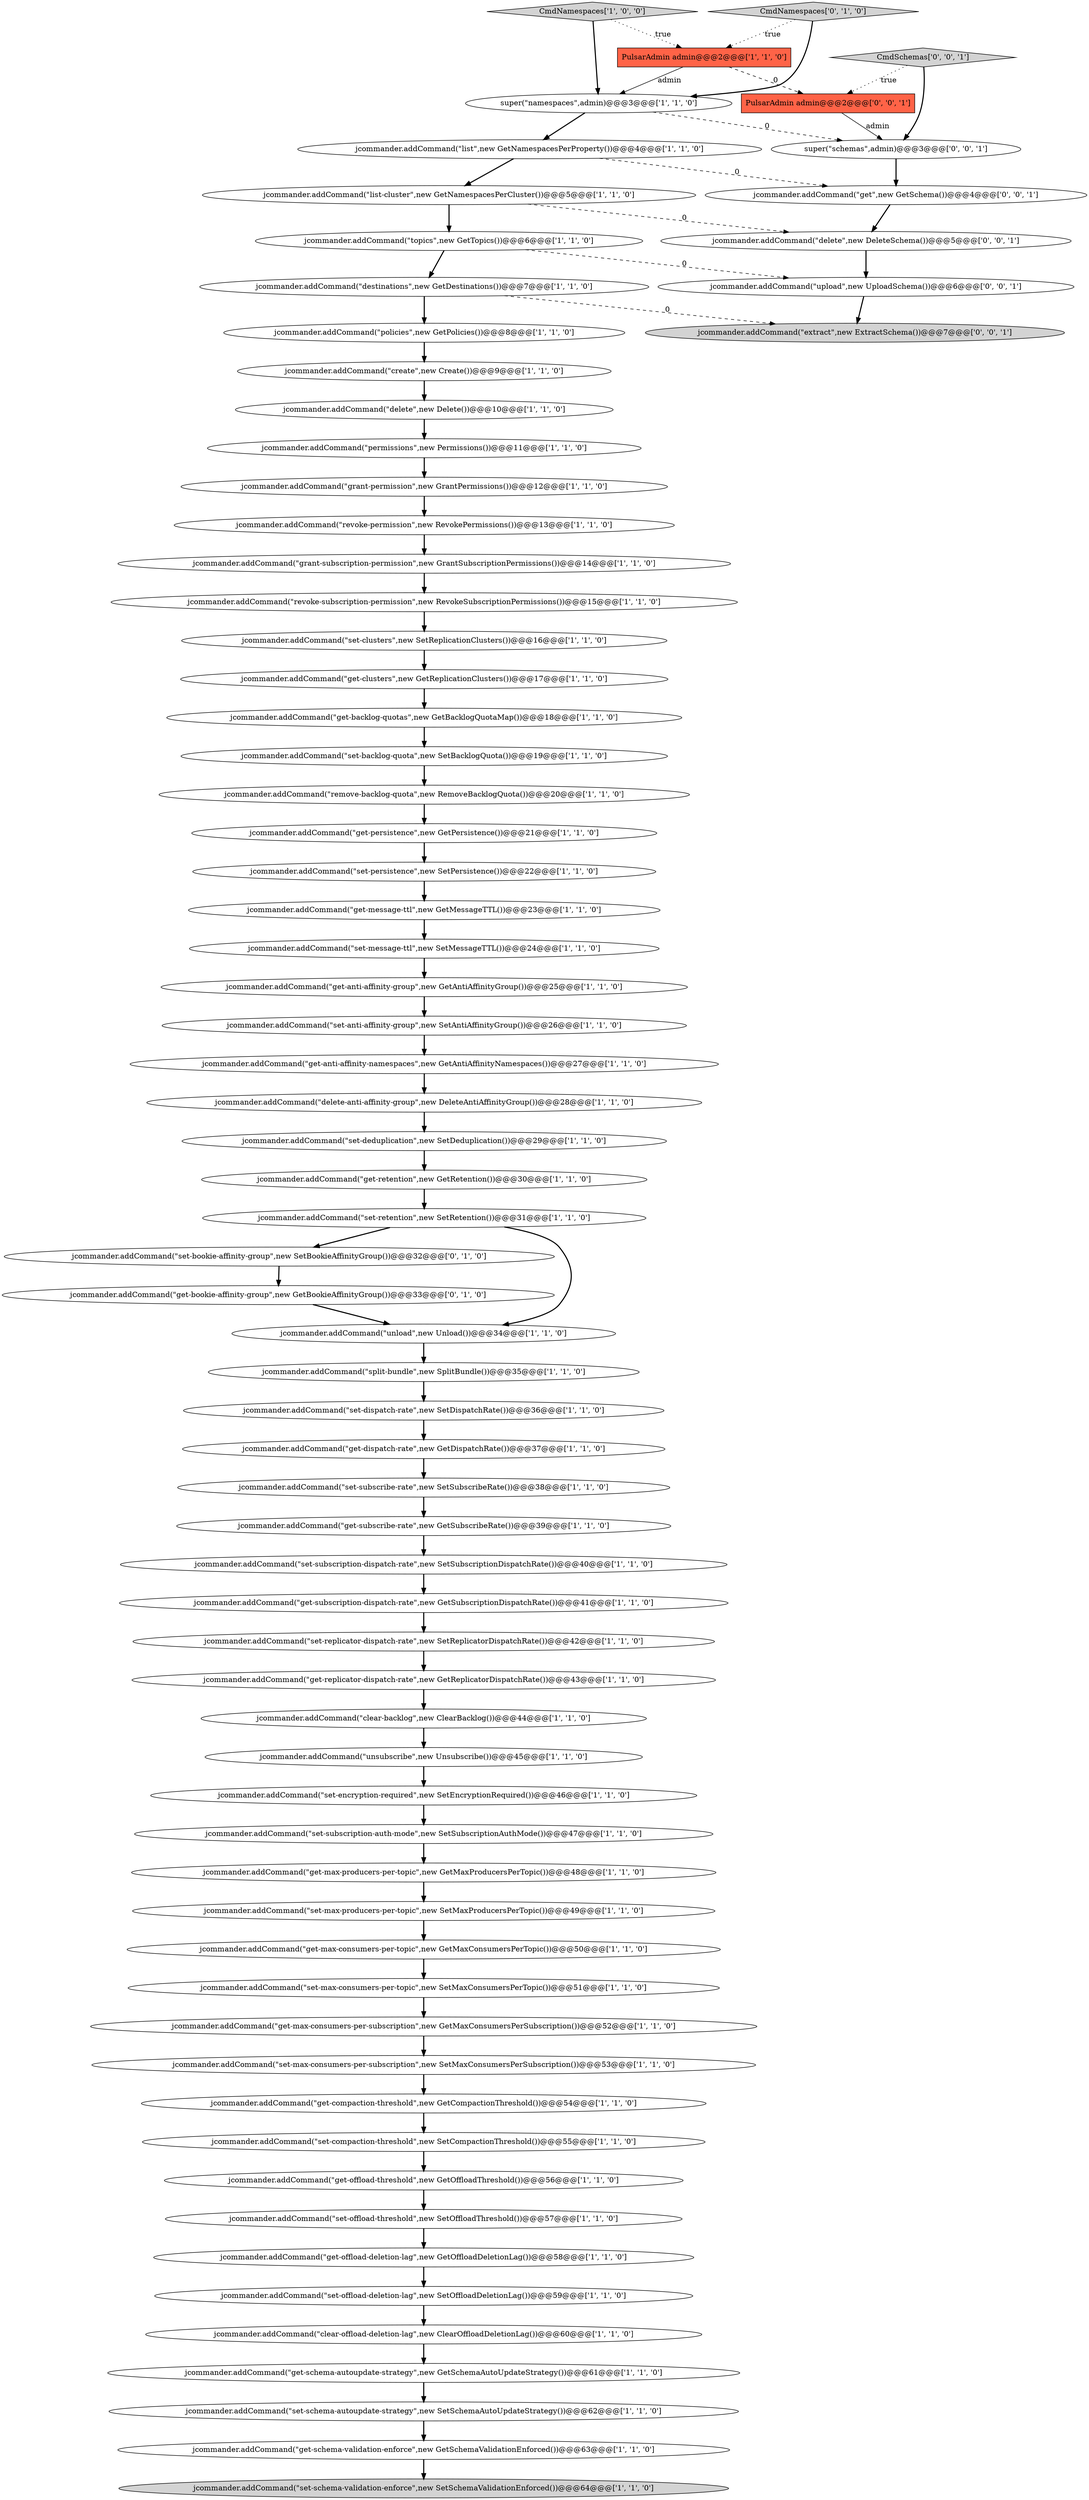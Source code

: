 digraph {
61 [style = filled, label = "jcommander.addCommand(\"permissions\",new Permissions())@@@11@@@['1', '1', '0']", fillcolor = white, shape = ellipse image = "AAA0AAABBB1BBB"];
1 [style = filled, label = "jcommander.addCommand(\"revoke-subscription-permission\",new RevokeSubscriptionPermissions())@@@15@@@['1', '1', '0']", fillcolor = white, shape = ellipse image = "AAA0AAABBB1BBB"];
46 [style = filled, label = "PulsarAdmin admin@@@2@@@['1', '1', '0']", fillcolor = tomato, shape = box image = "AAA0AAABBB1BBB"];
58 [style = filled, label = "jcommander.addCommand(\"set-subscribe-rate\",new SetSubscribeRate())@@@38@@@['1', '1', '0']", fillcolor = white, shape = ellipse image = "AAA0AAABBB1BBB"];
43 [style = filled, label = "jcommander.addCommand(\"get-dispatch-rate\",new GetDispatchRate())@@@37@@@['1', '1', '0']", fillcolor = white, shape = ellipse image = "AAA0AAABBB1BBB"];
57 [style = filled, label = "jcommander.addCommand(\"set-deduplication\",new SetDeduplication())@@@29@@@['1', '1', '0']", fillcolor = white, shape = ellipse image = "AAA0AAABBB1BBB"];
15 [style = filled, label = "jcommander.addCommand(\"get-retention\",new GetRetention())@@@30@@@['1', '1', '0']", fillcolor = white, shape = ellipse image = "AAA0AAABBB1BBB"];
45 [style = filled, label = "jcommander.addCommand(\"get-offload-deletion-lag\",new GetOffloadDeletionLag())@@@58@@@['1', '1', '0']", fillcolor = white, shape = ellipse image = "AAA0AAABBB1BBB"];
42 [style = filled, label = "jcommander.addCommand(\"set-replicator-dispatch-rate\",new SetReplicatorDispatchRate())@@@42@@@['1', '1', '0']", fillcolor = white, shape = ellipse image = "AAA0AAABBB1BBB"];
67 [style = filled, label = "jcommander.addCommand(\"upload\",new UploadSchema())@@@6@@@['0', '0', '1']", fillcolor = white, shape = ellipse image = "AAA0AAABBB3BBB"];
3 [style = filled, label = "jcommander.addCommand(\"set-subscription-dispatch-rate\",new SetSubscriptionDispatchRate())@@@40@@@['1', '1', '0']", fillcolor = white, shape = ellipse image = "AAA0AAABBB1BBB"];
60 [style = filled, label = "jcommander.addCommand(\"topics\",new GetTopics())@@@6@@@['1', '1', '0']", fillcolor = white, shape = ellipse image = "AAA0AAABBB1BBB"];
64 [style = filled, label = "jcommander.addCommand(\"set-bookie-affinity-group\",new SetBookieAffinityGroup())@@@32@@@['0', '1', '0']", fillcolor = white, shape = ellipse image = "AAA1AAABBB2BBB"];
12 [style = filled, label = "CmdNamespaces['1', '0', '0']", fillcolor = lightgray, shape = diamond image = "AAA0AAABBB1BBB"];
48 [style = filled, label = "jcommander.addCommand(\"set-max-consumers-per-subscription\",new SetMaxConsumersPerSubscription())@@@53@@@['1', '1', '0']", fillcolor = white, shape = ellipse image = "AAA0AAABBB1BBB"];
39 [style = filled, label = "jcommander.addCommand(\"set-dispatch-rate\",new SetDispatchRate())@@@36@@@['1', '1', '0']", fillcolor = white, shape = ellipse image = "AAA0AAABBB1BBB"];
11 [style = filled, label = "jcommander.addCommand(\"set-max-producers-per-topic\",new SetMaxProducersPerTopic())@@@49@@@['1', '1', '0']", fillcolor = white, shape = ellipse image = "AAA0AAABBB1BBB"];
9 [style = filled, label = "jcommander.addCommand(\"set-subscription-auth-mode\",new SetSubscriptionAuthMode())@@@47@@@['1', '1', '0']", fillcolor = white, shape = ellipse image = "AAA0AAABBB1BBB"];
65 [style = filled, label = "jcommander.addCommand(\"extract\",new ExtractSchema())@@@7@@@['0', '0', '1']", fillcolor = lightgray, shape = ellipse image = "AAA0AAABBB3BBB"];
22 [style = filled, label = "jcommander.addCommand(\"clear-backlog\",new ClearBacklog())@@@44@@@['1', '1', '0']", fillcolor = white, shape = ellipse image = "AAA0AAABBB1BBB"];
33 [style = filled, label = "super(\"namespaces\",admin)@@@3@@@['1', '1', '0']", fillcolor = white, shape = ellipse image = "AAA0AAABBB1BBB"];
34 [style = filled, label = "jcommander.addCommand(\"set-max-consumers-per-topic\",new SetMaxConsumersPerTopic())@@@51@@@['1', '1', '0']", fillcolor = white, shape = ellipse image = "AAA0AAABBB1BBB"];
47 [style = filled, label = "jcommander.addCommand(\"delete-anti-affinity-group\",new DeleteAntiAffinityGroup())@@@28@@@['1', '1', '0']", fillcolor = white, shape = ellipse image = "AAA0AAABBB1BBB"];
54 [style = filled, label = "jcommander.addCommand(\"set-message-ttl\",new SetMessageTTL())@@@24@@@['1', '1', '0']", fillcolor = white, shape = ellipse image = "AAA0AAABBB1BBB"];
63 [style = filled, label = "jcommander.addCommand(\"get-bookie-affinity-group\",new GetBookieAffinityGroup())@@@33@@@['0', '1', '0']", fillcolor = white, shape = ellipse image = "AAA1AAABBB2BBB"];
4 [style = filled, label = "jcommander.addCommand(\"get-max-producers-per-topic\",new GetMaxProducersPerTopic())@@@48@@@['1', '1', '0']", fillcolor = white, shape = ellipse image = "AAA0AAABBB1BBB"];
19 [style = filled, label = "jcommander.addCommand(\"set-schema-validation-enforce\",new SetSchemaValidationEnforced())@@@64@@@['1', '1', '0']", fillcolor = lightgray, shape = ellipse image = "AAA0AAABBB1BBB"];
0 [style = filled, label = "jcommander.addCommand(\"create\",new Create())@@@9@@@['1', '1', '0']", fillcolor = white, shape = ellipse image = "AAA0AAABBB1BBB"];
13 [style = filled, label = "jcommander.addCommand(\"get-schema-validation-enforce\",new GetSchemaValidationEnforced())@@@63@@@['1', '1', '0']", fillcolor = white, shape = ellipse image = "AAA0AAABBB1BBB"];
21 [style = filled, label = "jcommander.addCommand(\"get-anti-affinity-group\",new GetAntiAffinityGroup())@@@25@@@['1', '1', '0']", fillcolor = white, shape = ellipse image = "AAA0AAABBB1BBB"];
49 [style = filled, label = "jcommander.addCommand(\"revoke-permission\",new RevokePermissions())@@@13@@@['1', '1', '0']", fillcolor = white, shape = ellipse image = "AAA0AAABBB1BBB"];
70 [style = filled, label = "super(\"schemas\",admin)@@@3@@@['0', '0', '1']", fillcolor = white, shape = ellipse image = "AAA0AAABBB3BBB"];
28 [style = filled, label = "jcommander.addCommand(\"list-cluster\",new GetNamespacesPerCluster())@@@5@@@['1', '1', '0']", fillcolor = white, shape = ellipse image = "AAA0AAABBB1BBB"];
5 [style = filled, label = "jcommander.addCommand(\"get-max-consumers-per-subscription\",new GetMaxConsumersPerSubscription())@@@52@@@['1', '1', '0']", fillcolor = white, shape = ellipse image = "AAA0AAABBB1BBB"];
7 [style = filled, label = "jcommander.addCommand(\"delete\",new Delete())@@@10@@@['1', '1', '0']", fillcolor = white, shape = ellipse image = "AAA0AAABBB1BBB"];
56 [style = filled, label = "jcommander.addCommand(\"get-subscription-dispatch-rate\",new GetSubscriptionDispatchRate())@@@41@@@['1', '1', '0']", fillcolor = white, shape = ellipse image = "AAA0AAABBB1BBB"];
36 [style = filled, label = "jcommander.addCommand(\"get-subscribe-rate\",new GetSubscribeRate())@@@39@@@['1', '1', '0']", fillcolor = white, shape = ellipse image = "AAA0AAABBB1BBB"];
16 [style = filled, label = "jcommander.addCommand(\"set-offload-deletion-lag\",new SetOffloadDeletionLag())@@@59@@@['1', '1', '0']", fillcolor = white, shape = ellipse image = "AAA0AAABBB1BBB"];
37 [style = filled, label = "jcommander.addCommand(\"unload\",new Unload())@@@34@@@['1', '1', '0']", fillcolor = white, shape = ellipse image = "AAA0AAABBB1BBB"];
10 [style = filled, label = "jcommander.addCommand(\"get-persistence\",new GetPersistence())@@@21@@@['1', '1', '0']", fillcolor = white, shape = ellipse image = "AAA0AAABBB1BBB"];
62 [style = filled, label = "CmdNamespaces['0', '1', '0']", fillcolor = lightgray, shape = diamond image = "AAA0AAABBB2BBB"];
68 [style = filled, label = "jcommander.addCommand(\"delete\",new DeleteSchema())@@@5@@@['0', '0', '1']", fillcolor = white, shape = ellipse image = "AAA0AAABBB3BBB"];
18 [style = filled, label = "jcommander.addCommand(\"split-bundle\",new SplitBundle())@@@35@@@['1', '1', '0']", fillcolor = white, shape = ellipse image = "AAA0AAABBB1BBB"];
44 [style = filled, label = "jcommander.addCommand(\"unsubscribe\",new Unsubscribe())@@@45@@@['1', '1', '0']", fillcolor = white, shape = ellipse image = "AAA0AAABBB1BBB"];
53 [style = filled, label = "jcommander.addCommand(\"get-max-consumers-per-topic\",new GetMaxConsumersPerTopic())@@@50@@@['1', '1', '0']", fillcolor = white, shape = ellipse image = "AAA0AAABBB1BBB"];
6 [style = filled, label = "jcommander.addCommand(\"grant-subscription-permission\",new GrantSubscriptionPermissions())@@@14@@@['1', '1', '0']", fillcolor = white, shape = ellipse image = "AAA0AAABBB1BBB"];
29 [style = filled, label = "jcommander.addCommand(\"set-persistence\",new SetPersistence())@@@22@@@['1', '1', '0']", fillcolor = white, shape = ellipse image = "AAA0AAABBB1BBB"];
14 [style = filled, label = "jcommander.addCommand(\"list\",new GetNamespacesPerProperty())@@@4@@@['1', '1', '0']", fillcolor = white, shape = ellipse image = "AAA0AAABBB1BBB"];
30 [style = filled, label = "jcommander.addCommand(\"get-offload-threshold\",new GetOffloadThreshold())@@@56@@@['1', '1', '0']", fillcolor = white, shape = ellipse image = "AAA0AAABBB1BBB"];
40 [style = filled, label = "jcommander.addCommand(\"get-backlog-quotas\",new GetBacklogQuotaMap())@@@18@@@['1', '1', '0']", fillcolor = white, shape = ellipse image = "AAA0AAABBB1BBB"];
20 [style = filled, label = "jcommander.addCommand(\"get-compaction-threshold\",new GetCompactionThreshold())@@@54@@@['1', '1', '0']", fillcolor = white, shape = ellipse image = "AAA0AAABBB1BBB"];
52 [style = filled, label = "jcommander.addCommand(\"set-clusters\",new SetReplicationClusters())@@@16@@@['1', '1', '0']", fillcolor = white, shape = ellipse image = "AAA0AAABBB1BBB"];
50 [style = filled, label = "jcommander.addCommand(\"get-anti-affinity-namespaces\",new GetAntiAffinityNamespaces())@@@27@@@['1', '1', '0']", fillcolor = white, shape = ellipse image = "AAA0AAABBB1BBB"];
66 [style = filled, label = "jcommander.addCommand(\"get\",new GetSchema())@@@4@@@['0', '0', '1']", fillcolor = white, shape = ellipse image = "AAA0AAABBB3BBB"];
69 [style = filled, label = "PulsarAdmin admin@@@2@@@['0', '0', '1']", fillcolor = tomato, shape = box image = "AAA0AAABBB3BBB"];
35 [style = filled, label = "jcommander.addCommand(\"set-anti-affinity-group\",new SetAntiAffinityGroup())@@@26@@@['1', '1', '0']", fillcolor = white, shape = ellipse image = "AAA0AAABBB1BBB"];
31 [style = filled, label = "jcommander.addCommand(\"set-backlog-quota\",new SetBacklogQuota())@@@19@@@['1', '1', '0']", fillcolor = white, shape = ellipse image = "AAA0AAABBB1BBB"];
55 [style = filled, label = "jcommander.addCommand(\"set-offload-threshold\",new SetOffloadThreshold())@@@57@@@['1', '1', '0']", fillcolor = white, shape = ellipse image = "AAA0AAABBB1BBB"];
38 [style = filled, label = "jcommander.addCommand(\"policies\",new GetPolicies())@@@8@@@['1', '1', '0']", fillcolor = white, shape = ellipse image = "AAA0AAABBB1BBB"];
25 [style = filled, label = "jcommander.addCommand(\"set-schema-autoupdate-strategy\",new SetSchemaAutoUpdateStrategy())@@@62@@@['1', '1', '0']", fillcolor = white, shape = ellipse image = "AAA0AAABBB1BBB"];
41 [style = filled, label = "jcommander.addCommand(\"destinations\",new GetDestinations())@@@7@@@['1', '1', '0']", fillcolor = white, shape = ellipse image = "AAA0AAABBB1BBB"];
17 [style = filled, label = "jcommander.addCommand(\"remove-backlog-quota\",new RemoveBacklogQuota())@@@20@@@['1', '1', '0']", fillcolor = white, shape = ellipse image = "AAA0AAABBB1BBB"];
51 [style = filled, label = "jcommander.addCommand(\"set-encryption-required\",new SetEncryptionRequired())@@@46@@@['1', '1', '0']", fillcolor = white, shape = ellipse image = "AAA0AAABBB1BBB"];
27 [style = filled, label = "jcommander.addCommand(\"get-replicator-dispatch-rate\",new GetReplicatorDispatchRate())@@@43@@@['1', '1', '0']", fillcolor = white, shape = ellipse image = "AAA0AAABBB1BBB"];
23 [style = filled, label = "jcommander.addCommand(\"clear-offload-deletion-lag\",new ClearOffloadDeletionLag())@@@60@@@['1', '1', '0']", fillcolor = white, shape = ellipse image = "AAA0AAABBB1BBB"];
24 [style = filled, label = "jcommander.addCommand(\"set-compaction-threshold\",new SetCompactionThreshold())@@@55@@@['1', '1', '0']", fillcolor = white, shape = ellipse image = "AAA0AAABBB1BBB"];
32 [style = filled, label = "jcommander.addCommand(\"get-message-ttl\",new GetMessageTTL())@@@23@@@['1', '1', '0']", fillcolor = white, shape = ellipse image = "AAA0AAABBB1BBB"];
26 [style = filled, label = "jcommander.addCommand(\"get-clusters\",new GetReplicationClusters())@@@17@@@['1', '1', '0']", fillcolor = white, shape = ellipse image = "AAA0AAABBB1BBB"];
2 [style = filled, label = "jcommander.addCommand(\"get-schema-autoupdate-strategy\",new GetSchemaAutoUpdateStrategy())@@@61@@@['1', '1', '0']", fillcolor = white, shape = ellipse image = "AAA0AAABBB1BBB"];
59 [style = filled, label = "jcommander.addCommand(\"set-retention\",new SetRetention())@@@31@@@['1', '1', '0']", fillcolor = white, shape = ellipse image = "AAA0AAABBB1BBB"];
71 [style = filled, label = "CmdSchemas['0', '0', '1']", fillcolor = lightgray, shape = diamond image = "AAA0AAABBB3BBB"];
8 [style = filled, label = "jcommander.addCommand(\"grant-permission\",new GrantPermissions())@@@12@@@['1', '1', '0']", fillcolor = white, shape = ellipse image = "AAA0AAABBB1BBB"];
71->70 [style = bold, label=""];
51->9 [style = bold, label=""];
28->60 [style = bold, label=""];
69->70 [style = solid, label="admin"];
32->54 [style = bold, label=""];
23->2 [style = bold, label=""];
60->41 [style = bold, label=""];
54->21 [style = bold, label=""];
42->27 [style = bold, label=""];
12->33 [style = bold, label=""];
62->33 [style = bold, label=""];
49->6 [style = bold, label=""];
47->57 [style = bold, label=""];
33->70 [style = dashed, label="0"];
13->19 [style = bold, label=""];
46->33 [style = solid, label="admin"];
9->4 [style = bold, label=""];
3->56 [style = bold, label=""];
7->61 [style = bold, label=""];
59->64 [style = bold, label=""];
71->69 [style = dotted, label="true"];
46->69 [style = dashed, label="0"];
52->26 [style = bold, label=""];
0->7 [style = bold, label=""];
36->3 [style = bold, label=""];
37->18 [style = bold, label=""];
22->44 [style = bold, label=""];
4->11 [style = bold, label=""];
50->47 [style = bold, label=""];
18->39 [style = bold, label=""];
34->5 [style = bold, label=""];
39->43 [style = bold, label=""];
70->66 [style = bold, label=""];
62->46 [style = dotted, label="true"];
40->31 [style = bold, label=""];
24->30 [style = bold, label=""];
10->29 [style = bold, label=""];
30->55 [style = bold, label=""];
2->25 [style = bold, label=""];
57->15 [style = bold, label=""];
27->22 [style = bold, label=""];
48->20 [style = bold, label=""];
45->16 [style = bold, label=""];
14->28 [style = bold, label=""];
59->37 [style = bold, label=""];
43->58 [style = bold, label=""];
56->42 [style = bold, label=""];
55->45 [style = bold, label=""];
1->52 [style = bold, label=""];
68->67 [style = bold, label=""];
14->66 [style = dashed, label="0"];
31->17 [style = bold, label=""];
29->32 [style = bold, label=""];
16->23 [style = bold, label=""];
61->8 [style = bold, label=""];
26->40 [style = bold, label=""];
53->34 [style = bold, label=""];
67->65 [style = bold, label=""];
41->38 [style = bold, label=""];
25->13 [style = bold, label=""];
12->46 [style = dotted, label="true"];
5->48 [style = bold, label=""];
58->36 [style = bold, label=""];
20->24 [style = bold, label=""];
33->14 [style = bold, label=""];
41->65 [style = dashed, label="0"];
38->0 [style = bold, label=""];
21->35 [style = bold, label=""];
8->49 [style = bold, label=""];
15->59 [style = bold, label=""];
11->53 [style = bold, label=""];
60->67 [style = dashed, label="0"];
66->68 [style = bold, label=""];
35->50 [style = bold, label=""];
28->68 [style = dashed, label="0"];
44->51 [style = bold, label=""];
6->1 [style = bold, label=""];
17->10 [style = bold, label=""];
64->63 [style = bold, label=""];
63->37 [style = bold, label=""];
}
